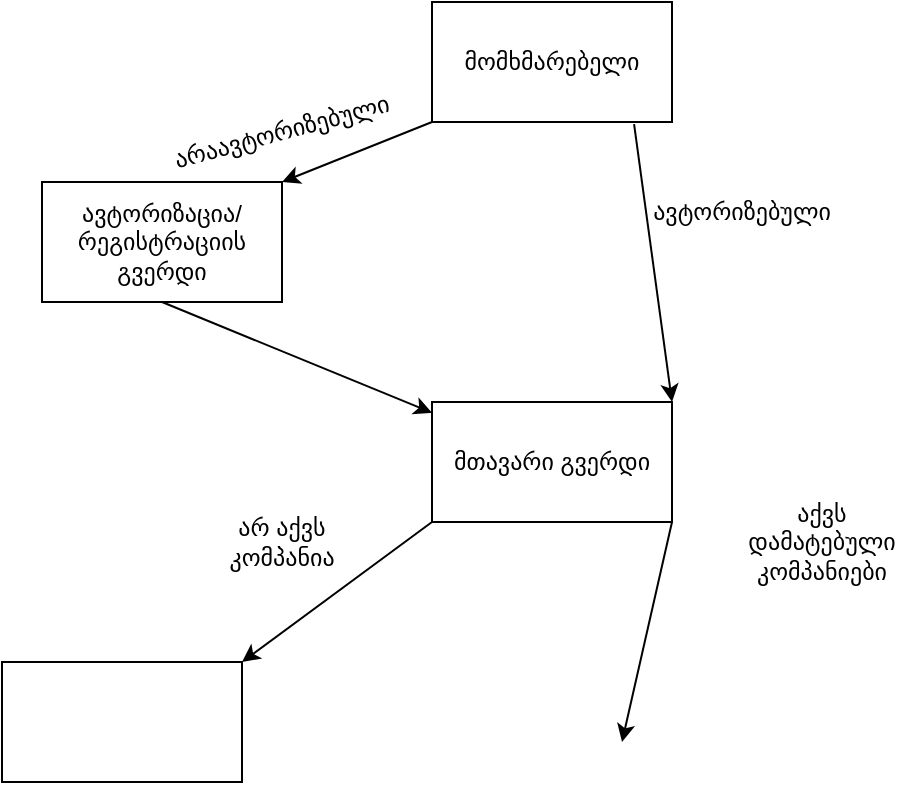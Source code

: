 <mxfile version="20.8.13" type="github">
  <diagram name="Page-1" id="I10tlLBvs1DCazHPwkPz">
    <mxGraphModel dx="1434" dy="764" grid="1" gridSize="10" guides="1" tooltips="1" connect="1" arrows="1" fold="1" page="1" pageScale="1" pageWidth="850" pageHeight="1100" math="0" shadow="0">
      <root>
        <mxCell id="0" />
        <mxCell id="1" parent="0" />
        <mxCell id="jU6smC9O6bora6Y7UWJh-1" value="მომხმარებელი" style="rounded=0;whiteSpace=wrap;html=1;" parent="1" vertex="1">
          <mxGeometry x="365" y="30" width="120" height="60" as="geometry" />
        </mxCell>
        <mxCell id="jU6smC9O6bora6Y7UWJh-2" value="" style="endArrow=classic;html=1;rounded=0;entryX=1;entryY=0;entryDx=0;entryDy=0;exitX=0;exitY=1;exitDx=0;exitDy=0;" parent="1" source="jU6smC9O6bora6Y7UWJh-1" target="jU6smC9O6bora6Y7UWJh-6" edge="1">
          <mxGeometry width="50" height="50" relative="1" as="geometry">
            <mxPoint x="360" y="100" as="sourcePoint" />
            <mxPoint x="240" y="140" as="targetPoint" />
          </mxGeometry>
        </mxCell>
        <mxCell id="jU6smC9O6bora6Y7UWJh-3" value="ავტორიზებული" style="text;html=1;strokeColor=none;fillColor=none;align=center;verticalAlign=middle;whiteSpace=wrap;rounded=0;" parent="1" vertex="1">
          <mxGeometry x="490" y="120" width="60" height="30" as="geometry" />
        </mxCell>
        <mxCell id="jU6smC9O6bora6Y7UWJh-4" value="არაავტორიზებული" style="text;html=1;strokeColor=none;fillColor=none;align=center;verticalAlign=middle;whiteSpace=wrap;rounded=0;rotation=-15;" parent="1" vertex="1">
          <mxGeometry x="260" y="80" width="60" height="30" as="geometry" />
        </mxCell>
        <mxCell id="jU6smC9O6bora6Y7UWJh-6" value="ავტორიზაცია/ რეგისტრაციის გვერდი" style="rounded=0;whiteSpace=wrap;html=1;" parent="1" vertex="1">
          <mxGeometry x="170" y="120" width="120" height="60" as="geometry" />
        </mxCell>
        <mxCell id="jU6smC9O6bora6Y7UWJh-7" value="" style="endArrow=classic;html=1;rounded=0;exitX=0.842;exitY=1.017;exitDx=0;exitDy=0;exitPerimeter=0;entryX=1;entryY=0;entryDx=0;entryDy=0;" parent="1" source="jU6smC9O6bora6Y7UWJh-1" target="jU6smC9O6bora6Y7UWJh-9" edge="1">
          <mxGeometry width="50" height="50" relative="1" as="geometry">
            <mxPoint x="475" y="90" as="sourcePoint" />
            <mxPoint x="440" y="220" as="targetPoint" />
          </mxGeometry>
        </mxCell>
        <mxCell id="jU6smC9O6bora6Y7UWJh-8" value="" style="endArrow=classic;html=1;rounded=0;exitX=0.5;exitY=1;exitDx=0;exitDy=0;" parent="1" source="jU6smC9O6bora6Y7UWJh-6" target="jU6smC9O6bora6Y7UWJh-9" edge="1">
          <mxGeometry width="50" height="50" relative="1" as="geometry">
            <mxPoint x="230" y="180" as="sourcePoint" />
            <mxPoint x="310" y="260" as="targetPoint" />
          </mxGeometry>
        </mxCell>
        <mxCell id="jU6smC9O6bora6Y7UWJh-9" value="მთავარი გვერდი" style="rounded=0;whiteSpace=wrap;html=1;" parent="1" vertex="1">
          <mxGeometry x="365" y="230" width="120" height="60" as="geometry" />
        </mxCell>
        <mxCell id="jU6smC9O6bora6Y7UWJh-10" value="" style="rounded=0;whiteSpace=wrap;html=1;" parent="1" vertex="1">
          <mxGeometry x="150" y="360" width="120" height="60" as="geometry" />
        </mxCell>
        <mxCell id="jU6smC9O6bora6Y7UWJh-11" value="" style="endArrow=classic;html=1;rounded=0;exitX=0;exitY=1;exitDx=0;exitDy=0;entryX=1;entryY=0;entryDx=0;entryDy=0;" parent="1" source="jU6smC9O6bora6Y7UWJh-9" target="jU6smC9O6bora6Y7UWJh-10" edge="1">
          <mxGeometry width="50" height="50" relative="1" as="geometry">
            <mxPoint x="358" y="290" as="sourcePoint" />
            <mxPoint x="493" y="345.385" as="targetPoint" />
          </mxGeometry>
        </mxCell>
        <mxCell id="jU6smC9O6bora6Y7UWJh-12" value="არ აქვს კომპანია" style="text;html=1;strokeColor=none;fillColor=none;align=center;verticalAlign=middle;whiteSpace=wrap;rounded=0;" parent="1" vertex="1">
          <mxGeometry x="260" y="280" width="60" height="40" as="geometry" />
        </mxCell>
        <mxCell id="jU6smC9O6bora6Y7UWJh-13" value="" style="endArrow=classic;html=1;rounded=0;exitX=1;exitY=1;exitDx=0;exitDy=0;" parent="1" source="jU6smC9O6bora6Y7UWJh-9" edge="1">
          <mxGeometry width="50" height="50" relative="1" as="geometry">
            <mxPoint x="490" y="290" as="sourcePoint" />
            <mxPoint x="460" y="400" as="targetPoint" />
          </mxGeometry>
        </mxCell>
        <mxCell id="jU6smC9O6bora6Y7UWJh-14" value="აქვს დამატებული კომპანიები" style="text;html=1;strokeColor=none;fillColor=none;align=center;verticalAlign=middle;whiteSpace=wrap;rounded=0;" parent="1" vertex="1">
          <mxGeometry x="530" y="280" width="60" height="40" as="geometry" />
        </mxCell>
      </root>
    </mxGraphModel>
  </diagram>
</mxfile>

